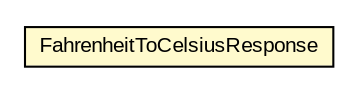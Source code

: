 #!/usr/local/bin/dot
#
# Class diagram 
# Generated by UMLGraph version R5_6-24-gf6e263 (http://www.umlgraph.org/)
#

digraph G {
	edge [fontname="arial",fontsize=10,labelfontname="arial",labelfontsize=10];
	node [fontname="arial",fontsize=10,shape=plaintext];
	nodesep=0.25;
	ranksep=0.5;
	// com.w3schools.webservices.FahrenheitToCelsiusResponse
	c474 [label=<<table title="com.w3schools.webservices.FahrenheitToCelsiusResponse" border="0" cellborder="1" cellspacing="0" cellpadding="2" port="p" bgcolor="lemonChiffon" href="./FahrenheitToCelsiusResponse.html">
		<tr><td><table border="0" cellspacing="0" cellpadding="1">
<tr><td align="center" balign="center"> FahrenheitToCelsiusResponse </td></tr>
		</table></td></tr>
		</table>>, URL="./FahrenheitToCelsiusResponse.html", fontname="arial", fontcolor="black", fontsize=10.0];
}

